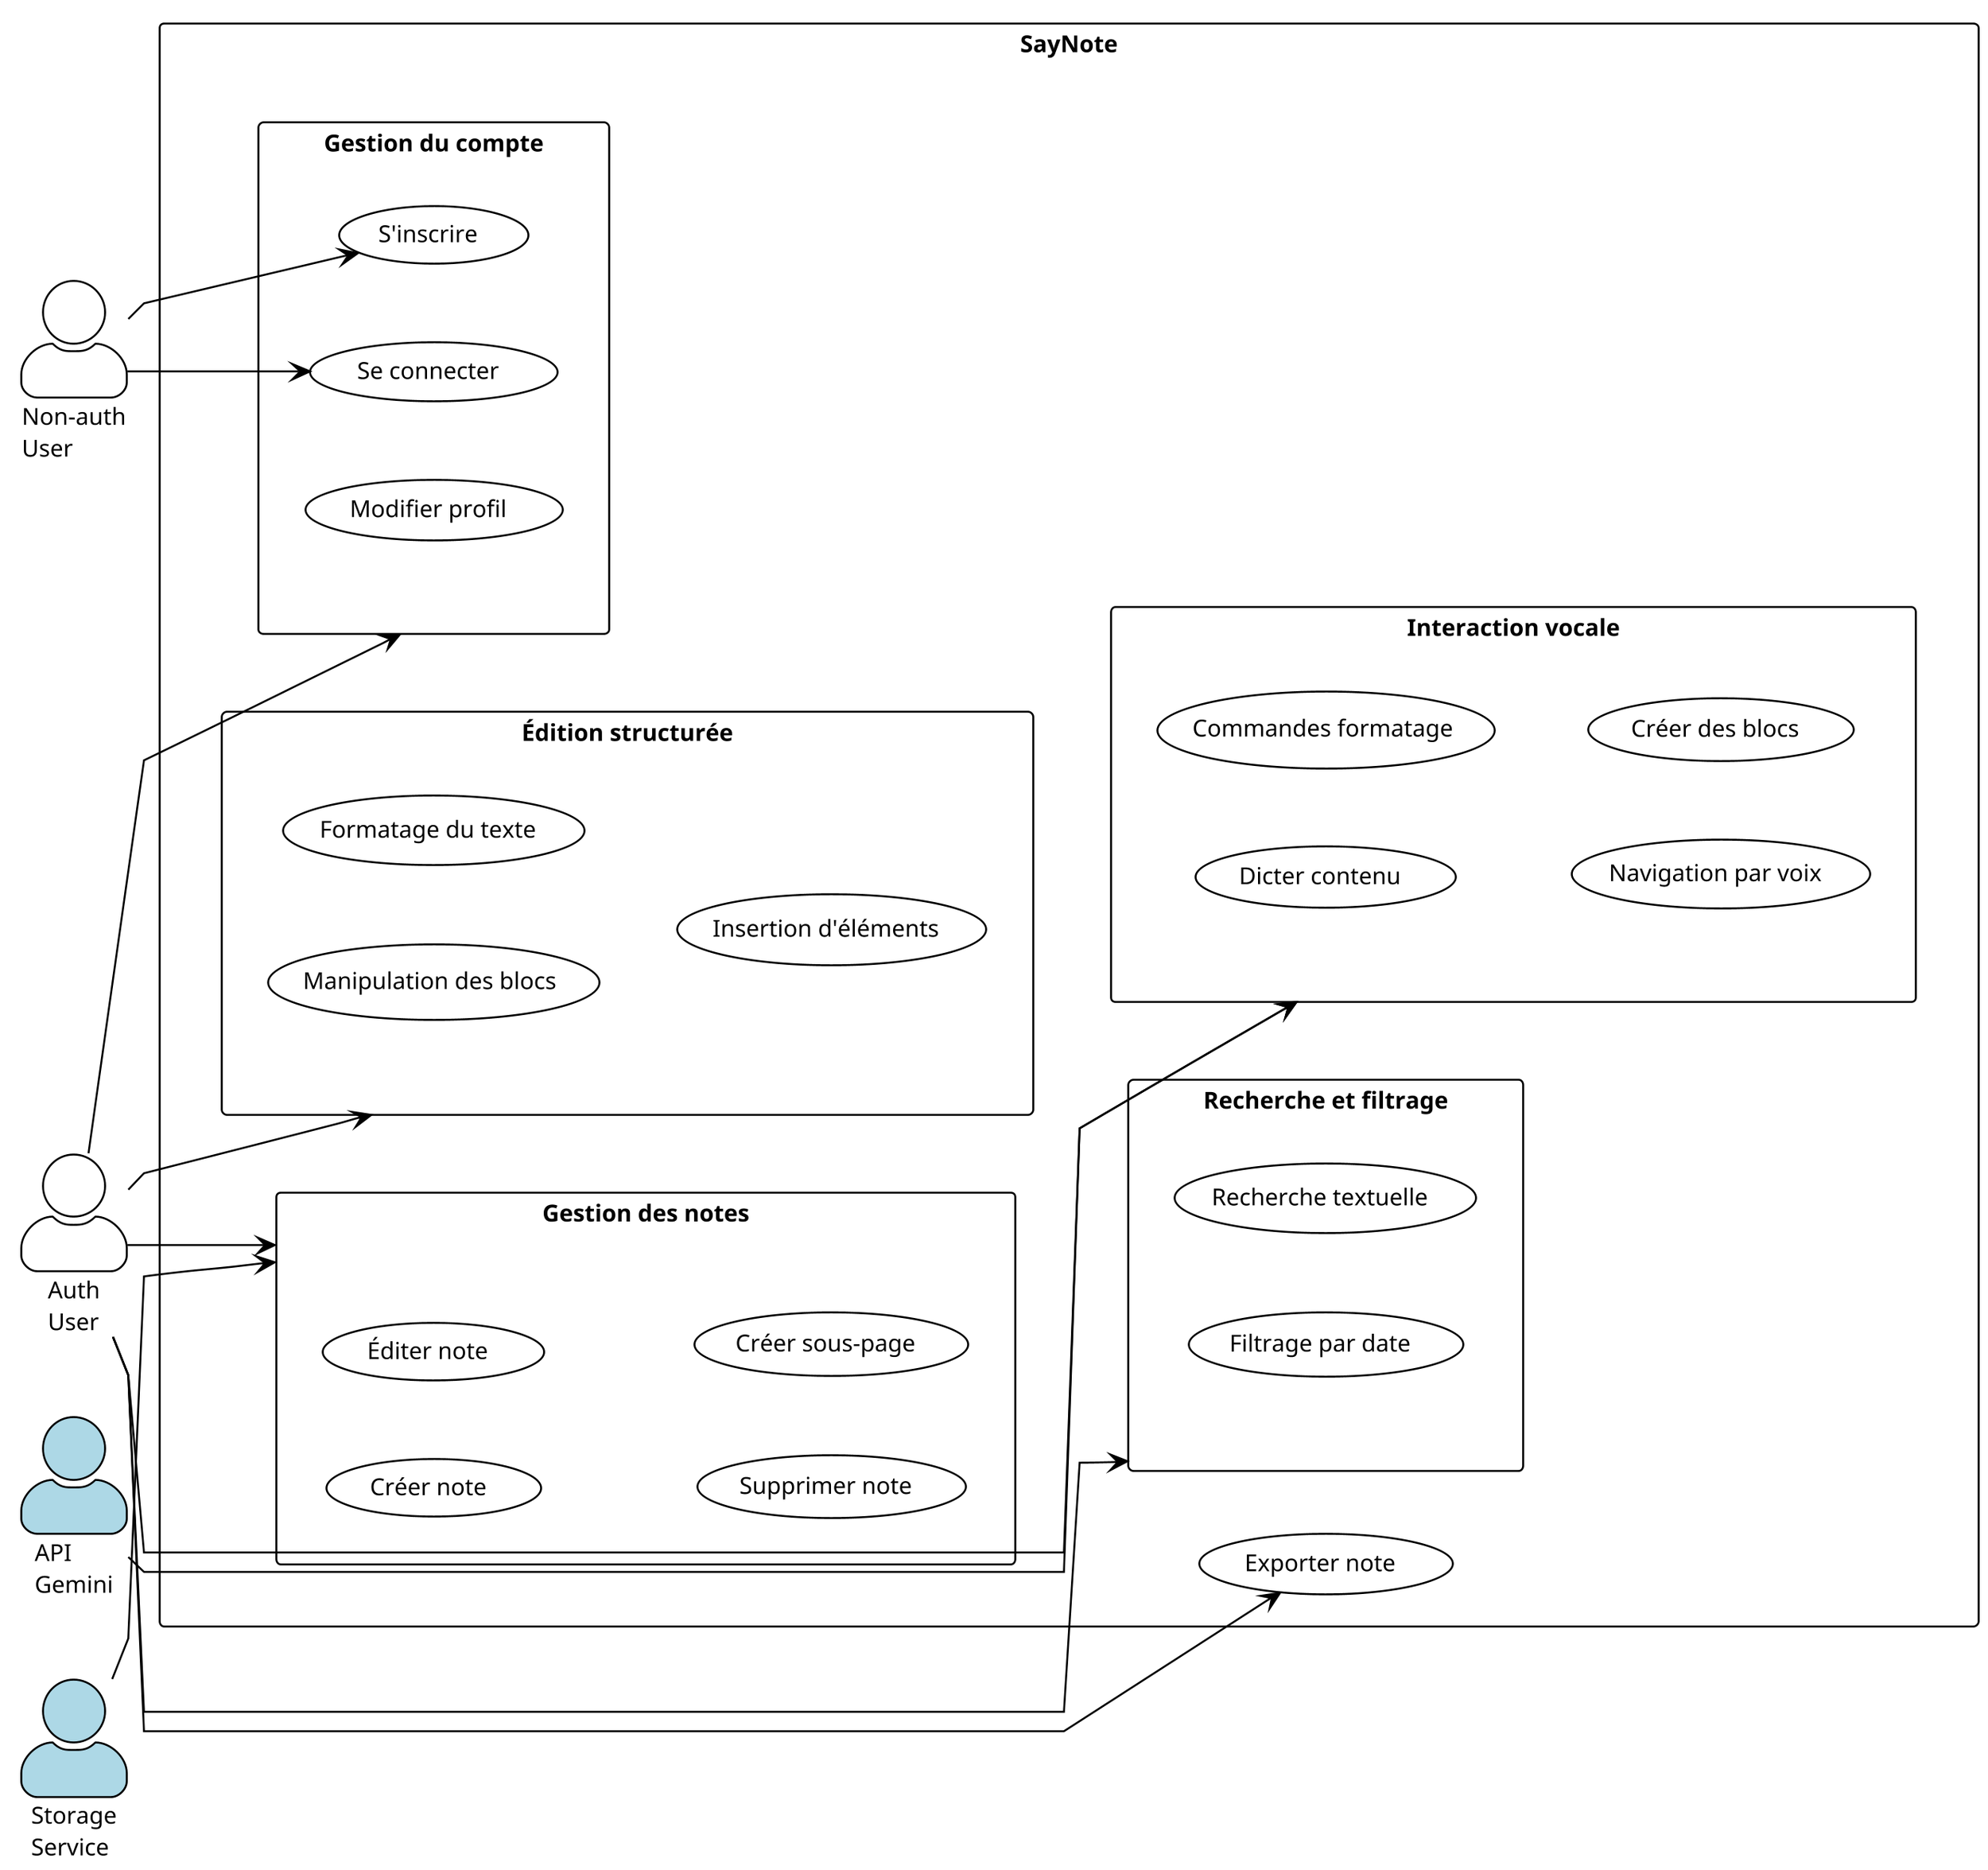 @startuml SayNote Use Case Diagram
!theme plain
skinparam packageStyle rectangle
skinparam shadowing false
skinparam handwritten false
skinparam actorStyle awesome
skinparam linetype polyline
skinparam nodesep 40
skinparam ranksep 40
skinparam dpi 300
skinparam defaultFontSize 12
skinparam defaultFontName SansSerif
skinparam usecase {
  FontSize 12
  BackgroundColor white
  BorderColor black
}

' Use horizontal layout
left to right direction

' Actors with compact names
actor "Non-auth\nUser" as UnauthUser
actor "Auth\nUser" as AuthUser
actor "API\nGemini" as GeminiAPI #lightblue
actor "Storage\nService" as StorageService #lightblue

' Main rectangle
rectangle "SayNote" {
  ' Create a more compact grid layout
  package "Gestion du compte" as Account {
    usecase "S'inscrire" as Register
    usecase "Se connecter" as Login
    usecase "Modifier profil" as EditProfile
  }
  
  package "Édition structurée" as Edit {
    usecase "Manipulation des blocs" as ManipulateBlocks
    usecase "Formatage du texte" as FormatText
    usecase "Insertion d'éléments" as InsertRichElements
  }
  
  package "Gestion des notes" as Notes {
    usecase "Créer note" as CreateNote
    usecase "Éditer note" as EditNote
    usecase "Supprimer note" as DeleteNote
    usecase "Créer sous-page" as CreateSubpage
  }
  
  package "Interaction vocale" as Voice {
    usecase "Dicter contenu" as DictateContent
    usecase "Commandes formatage" as FormatCommands
    usecase "Navigation par voix" as VoiceNavigation
    usecase "Créer des blocs" as CreateBlocks
  }
  
  package "Recherche et filtrage" as Search {
    usecase "Recherche textuelle" as TextSearch
    usecase "Filtrage par date" as FilterByDate
  }
  
  usecase "Exporter note" as ExportNote
}

' Position packages horizontally
Account -[hidden]right- Edit
Edit -[hidden]right- Notes
Notes -[hidden]right- Voice
Voice -[hidden]right- Search
Search -[hidden]right- ExportNote

' Position actors to minimize crossing lines
UnauthUser -[hidden]right- AuthUser
AuthUser -[hidden]right- GeminiAPI
GeminiAPI -[hidden]right- StorageService

' Relationships - Unauthenticated User (simplified)
UnauthUser --> Register
UnauthUser --> Login

' Relationships - Authenticated User (simplified)
AuthUser --> Account
AuthUser --> Notes
AuthUser --> Voice
AuthUser --> Edit
AuthUser --> Search
AuthUser --> ExportNote

' Relationships - Gemini API (simplified)
GeminiAPI --> Voice

' Relationships - Storage Service (simplified)
StorageService --> Notes

' Set max dimensions to ensure square-like shape
scale max 1000 width
scale max 800 height

@enduml 